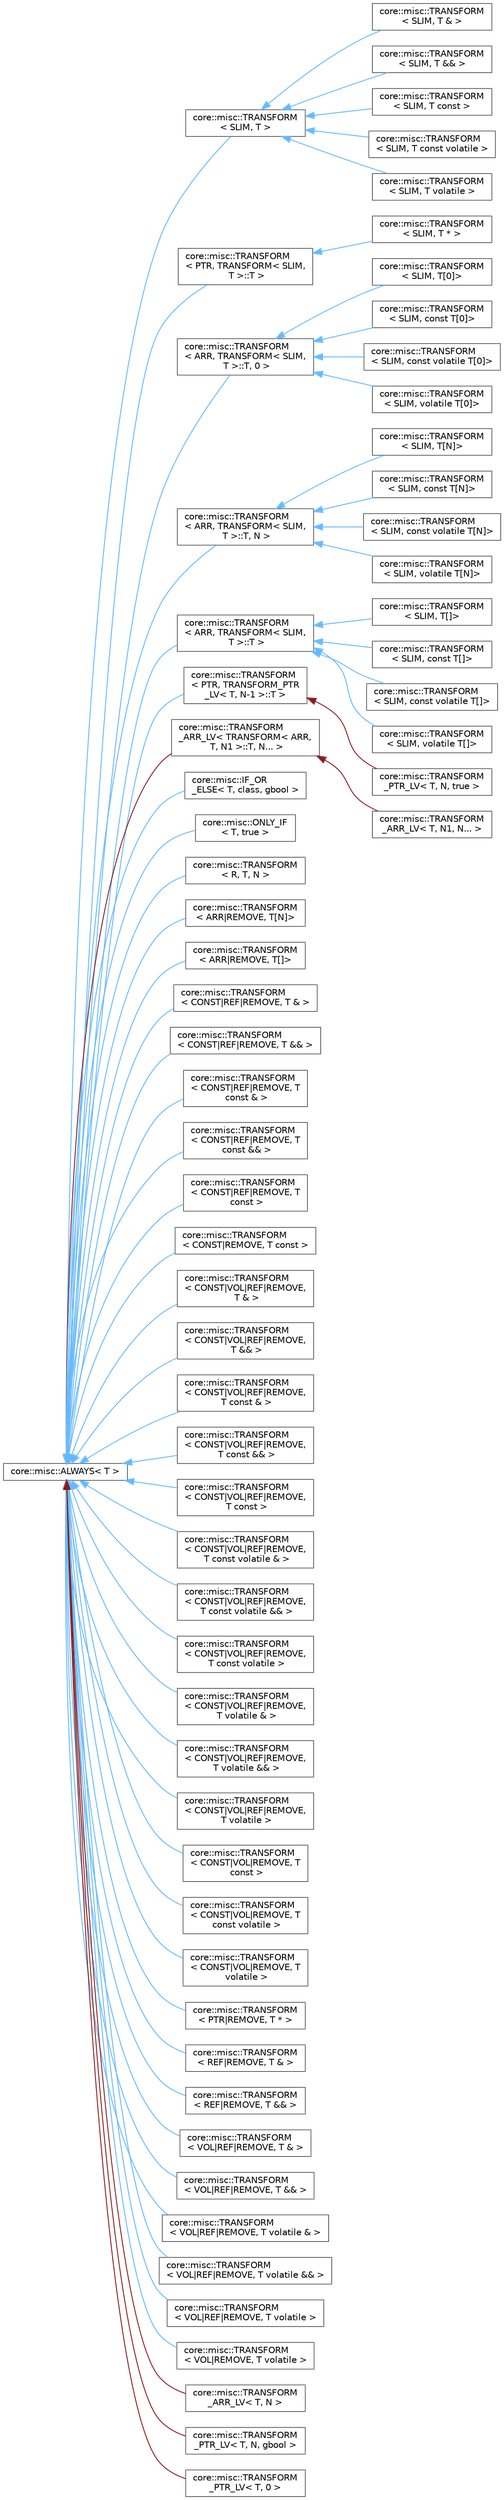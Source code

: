 digraph "Graphical Class Hierarchy"
{
 // INTERACTIVE_SVG=YES
 // LATEX_PDF_SIZE
  bgcolor="transparent";
  edge [fontname=Helvetica,fontsize=10,labelfontname=Helvetica,labelfontsize=10];
  node [fontname=Helvetica,fontsize=10,shape=box,height=0.2,width=0.4];
  rankdir="LR";
  Node0 [id="Node000000",label="core::misc::ALWAYS\< T \>",height=0.2,width=0.4,color="grey40", fillcolor="white", style="filled",URL="$dc/de6/a00167.html",tooltip=" "];
  Node0 -> Node1 [id="edge12_Node000000_Node000001",dir="back",color="steelblue1",style="solid",tooltip=" "];
  Node1 [id="Node000001",label="core::misc::TRANSFORM\l\< SLIM, T \>",height=0.2,width=0.4,color="grey40", fillcolor="white", style="filled",URL="$dc/d52/a00183.html",tooltip=" "];
  Node1 -> Node2 [id="edge13_Node000001_Node000002",dir="back",color="steelblue1",style="solid",tooltip=" "];
  Node2 [id="Node000002",label="core::misc::TRANSFORM\l\< SLIM, T & \>",height=0.2,width=0.4,color="grey40", fillcolor="white", style="filled",URL="$d7/d4f/a00819.html",tooltip=" "];
  Node1 -> Node3 [id="edge14_Node000001_Node000003",dir="back",color="steelblue1",style="solid",tooltip=" "];
  Node3 [id="Node000003",label="core::misc::TRANSFORM\l\< SLIM, T && \>",height=0.2,width=0.4,color="grey40", fillcolor="white", style="filled",URL="$d3/db4/a00823.html",tooltip=" "];
  Node1 -> Node4 [id="edge15_Node000001_Node000004",dir="back",color="steelblue1",style="solid",tooltip=" "];
  Node4 [id="Node000004",label="core::misc::TRANSFORM\l\< SLIM, T const \>",height=0.2,width=0.4,color="grey40", fillcolor="white", style="filled",URL="$df/dc7/a00807.html",tooltip=" "];
  Node1 -> Node5 [id="edge16_Node000001_Node000005",dir="back",color="steelblue1",style="solid",tooltip=" "];
  Node5 [id="Node000005",label="core::misc::TRANSFORM\l\< SLIM, T const volatile \>",height=0.2,width=0.4,color="grey40", fillcolor="white", style="filled",URL="$d8/d2d/a00815.html",tooltip=" "];
  Node1 -> Node6 [id="edge17_Node000001_Node000006",dir="back",color="steelblue1",style="solid",tooltip=" "];
  Node6 [id="Node000006",label="core::misc::TRANSFORM\l\< SLIM, T volatile \>",height=0.2,width=0.4,color="grey40", fillcolor="white", style="filled",URL="$dd/d07/a00811.html",tooltip=" "];
  Node0 -> Node7 [id="edge18_Node000000_Node000007",dir="back",color="steelblue1",style="solid",tooltip=" "];
  Node7 [id="Node000007",label="core::misc::TRANSFORM\l\< PTR, TRANSFORM\< SLIM,\l T \>::T \>",height=0.2,width=0.4,color="grey40", fillcolor="white", style="filled",URL="$dc/d52/a00183.html",tooltip=" "];
  Node7 -> Node8 [id="edge19_Node000007_Node000008",dir="back",color="steelblue1",style="solid",tooltip=" "];
  Node8 [id="Node000008",label="core::misc::TRANSFORM\l\< SLIM, T * \>",height=0.2,width=0.4,color="grey40", fillcolor="white", style="filled",URL="$dc/d1b/a00827.html",tooltip=" "];
  Node0 -> Node9 [id="edge20_Node000000_Node000009",dir="back",color="steelblue1",style="solid",tooltip=" "];
  Node9 [id="Node000009",label="core::misc::TRANSFORM\l\< ARR, TRANSFORM\< SLIM,\l T \>::T, 0 \>",height=0.2,width=0.4,color="grey40", fillcolor="white", style="filled",URL="$dc/d52/a00183.html",tooltip=" "];
  Node9 -> Node10 [id="edge21_Node000009_Node000010",dir="back",color="steelblue1",style="solid",tooltip=" "];
  Node10 [id="Node000010",label="core::misc::TRANSFORM\l\< SLIM, T[0]\>",height=0.2,width=0.4,color="grey40", fillcolor="white", style="filled",URL="$d4/d60/a00847.html",tooltip=" "];
  Node9 -> Node11 [id="edge22_Node000009_Node000011",dir="back",color="steelblue1",style="solid",tooltip=" "];
  Node11 [id="Node000011",label="core::misc::TRANSFORM\l\< SLIM, const T[0]\>",height=0.2,width=0.4,color="grey40", fillcolor="white", style="filled",URL="$df/d4c/a00851.html",tooltip=" "];
  Node9 -> Node12 [id="edge23_Node000009_Node000012",dir="back",color="steelblue1",style="solid",tooltip=" "];
  Node12 [id="Node000012",label="core::misc::TRANSFORM\l\< SLIM, const volatile T[0]\>",height=0.2,width=0.4,color="grey40", fillcolor="white", style="filled",URL="$dc/d8c/a00859.html",tooltip=" "];
  Node9 -> Node13 [id="edge24_Node000009_Node000013",dir="back",color="steelblue1",style="solid",tooltip=" "];
  Node13 [id="Node000013",label="core::misc::TRANSFORM\l\< SLIM, volatile T[0]\>",height=0.2,width=0.4,color="grey40", fillcolor="white", style="filled",URL="$da/de6/a00855.html",tooltip=" "];
  Node0 -> Node14 [id="edge25_Node000000_Node000014",dir="back",color="steelblue1",style="solid",tooltip=" "];
  Node14 [id="Node000014",label="core::misc::TRANSFORM\l\< ARR, TRANSFORM\< SLIM,\l T \>::T, N \>",height=0.2,width=0.4,color="grey40", fillcolor="white", style="filled",URL="$dc/d52/a00183.html",tooltip=" "];
  Node14 -> Node15 [id="edge26_Node000014_Node000015",dir="back",color="steelblue1",style="solid",tooltip=" "];
  Node15 [id="Node000015",label="core::misc::TRANSFORM\l\< SLIM, T[N]\>",height=0.2,width=0.4,color="grey40", fillcolor="white", style="filled",URL="$d7/d49/a00863.html",tooltip=" "];
  Node14 -> Node16 [id="edge27_Node000014_Node000016",dir="back",color="steelblue1",style="solid",tooltip=" "];
  Node16 [id="Node000016",label="core::misc::TRANSFORM\l\< SLIM, const T[N]\>",height=0.2,width=0.4,color="grey40", fillcolor="white", style="filled",URL="$d2/db8/a00867.html",tooltip=" "];
  Node14 -> Node17 [id="edge28_Node000014_Node000017",dir="back",color="steelblue1",style="solid",tooltip=" "];
  Node17 [id="Node000017",label="core::misc::TRANSFORM\l\< SLIM, const volatile T[N]\>",height=0.2,width=0.4,color="grey40", fillcolor="white", style="filled",URL="$d1/d93/a00875.html",tooltip=" "];
  Node14 -> Node18 [id="edge29_Node000014_Node000018",dir="back",color="steelblue1",style="solid",tooltip=" "];
  Node18 [id="Node000018",label="core::misc::TRANSFORM\l\< SLIM, volatile T[N]\>",height=0.2,width=0.4,color="grey40", fillcolor="white", style="filled",URL="$dd/de1/a00871.html",tooltip=" "];
  Node0 -> Node19 [id="edge30_Node000000_Node000019",dir="back",color="steelblue1",style="solid",tooltip=" "];
  Node19 [id="Node000019",label="core::misc::TRANSFORM\l\< ARR, TRANSFORM\< SLIM,\l T \>::T \>",height=0.2,width=0.4,color="grey40", fillcolor="white", style="filled",URL="$dc/d52/a00183.html",tooltip=" "];
  Node19 -> Node20 [id="edge31_Node000019_Node000020",dir="back",color="steelblue1",style="solid",tooltip=" "];
  Node20 [id="Node000020",label="core::misc::TRANSFORM\l\< SLIM, T[]\>",height=0.2,width=0.4,color="grey40", fillcolor="white", style="filled",URL="$d7/d5f/a00831.html",tooltip=" "];
  Node19 -> Node21 [id="edge32_Node000019_Node000021",dir="back",color="steelblue1",style="solid",tooltip=" "];
  Node21 [id="Node000021",label="core::misc::TRANSFORM\l\< SLIM, const T[]\>",height=0.2,width=0.4,color="grey40", fillcolor="white", style="filled",URL="$dd/d70/a00835.html",tooltip=" "];
  Node19 -> Node22 [id="edge33_Node000019_Node000022",dir="back",color="steelblue1",style="solid",tooltip=" "];
  Node22 [id="Node000022",label="core::misc::TRANSFORM\l\< SLIM, const volatile T[]\>",height=0.2,width=0.4,color="grey40", fillcolor="white", style="filled",URL="$dc/d22/a00843.html",tooltip=" "];
  Node19 -> Node23 [id="edge34_Node000019_Node000023",dir="back",color="steelblue1",style="solid",tooltip=" "];
  Node23 [id="Node000023",label="core::misc::TRANSFORM\l\< SLIM, volatile T[]\>",height=0.2,width=0.4,color="grey40", fillcolor="white", style="filled",URL="$df/de8/a00839.html",tooltip=" "];
  Node0 -> Node24 [id="edge35_Node000000_Node000024",dir="back",color="steelblue1",style="solid",tooltip=" "];
  Node24 [id="Node000024",label="core::misc::TRANSFORM\l\< PTR, TRANSFORM_PTR\l_LV\< T, N-1 \>::T \>",height=0.2,width=0.4,color="grey40", fillcolor="white", style="filled",URL="$dc/d52/a00183.html",tooltip=" "];
  Node24 -> Node25 [id="edge36_Node000024_Node000025",dir="back",color="firebrick4",style="solid",tooltip=" "];
  Node25 [id="Node000025",label="core::misc::TRANSFORM\l_PTR_LV\< T, N, true \>",height=0.2,width=0.4,color="grey40", fillcolor="white", style="filled",URL="$d3/d29/a00419.html",tooltip=" "];
  Node0 -> Node26 [id="edge37_Node000000_Node000026",dir="back",color="firebrick4",style="solid",tooltip=" "];
  Node26 [id="Node000026",label="core::misc::TRANSFORM\l_ARR_LV\< TRANSFORM\< ARR,\l T, N1 \>::T, N... \>",height=0.2,width=0.4,color="grey40", fillcolor="white", style="filled",URL="$d1/d05/a00423.html",tooltip=" "];
  Node26 -> Node27 [id="edge38_Node000026_Node000027",dir="back",color="firebrick4",style="solid",tooltip=" "];
  Node27 [id="Node000027",label="core::misc::TRANSFORM\l_ARR_LV\< T, N1, N... \>",height=0.2,width=0.4,color="grey40", fillcolor="white", style="filled",URL="$df/d70/a00431.html",tooltip=" "];
  Node0 -> Node28 [id="edge39_Node000000_Node000028",dir="back",color="steelblue1",style="solid",tooltip=" "];
  Node28 [id="Node000028",label="core::misc::IF_OR\l_ELSE\< T, class, gbool \>",height=0.2,width=0.4,color="grey40", fillcolor="white", style="filled",URL="$df/d6f/a00623.html",tooltip=" "];
  Node0 -> Node29 [id="edge40_Node000000_Node000029",dir="back",color="steelblue1",style="solid",tooltip=" "];
  Node29 [id="Node000029",label="core::misc::ONLY_IF\l\< T, true \>",height=0.2,width=0.4,color="grey40", fillcolor="white", style="filled",URL="$d4/d10/a00635.html",tooltip=" "];
  Node0 -> Node30 [id="edge41_Node000000_Node000030",dir="back",color="steelblue1",style="solid",tooltip=" "];
  Node30 [id="Node000030",label="core::misc::TRANSFORM\l\< R, T, N \>",height=0.2,width=0.4,color="grey40", fillcolor="white", style="filled",URL="$dc/d52/a00183.html",tooltip=" "];
  Node0 -> Node31 [id="edge42_Node000000_Node000031",dir="back",color="steelblue1",style="solid",tooltip=" "];
  Node31 [id="Node000031",label="core::misc::TRANSFORM\l\< ARR\|REMOVE, T[N]\>",height=0.2,width=0.4,color="grey40", fillcolor="white", style="filled",URL="$d2/d91/a00459.html",tooltip=" "];
  Node0 -> Node32 [id="edge43_Node000000_Node000032",dir="back",color="steelblue1",style="solid",tooltip=" "];
  Node32 [id="Node000032",label="core::misc::TRANSFORM\l\< ARR\|REMOVE, T[]\>",height=0.2,width=0.4,color="grey40", fillcolor="white", style="filled",URL="$dd/d63/a00455.html",tooltip=" "];
  Node0 -> Node33 [id="edge44_Node000000_Node000033",dir="back",color="steelblue1",style="solid",tooltip=" "];
  Node33 [id="Node000033",label="core::misc::TRANSFORM\l\< CONST\|REF\|REMOVE, T & \>",height=0.2,width=0.4,color="grey40", fillcolor="white", style="filled",URL="$d2/d82/a00279.html",tooltip=" "];
  Node0 -> Node34 [id="edge45_Node000000_Node000034",dir="back",color="steelblue1",style="solid",tooltip=" "];
  Node34 [id="Node000034",label="core::misc::TRANSFORM\l\< CONST\|REF\|REMOVE, T && \>",height=0.2,width=0.4,color="grey40", fillcolor="white", style="filled",URL="$dd/dfe/a00283.html",tooltip=" "];
  Node0 -> Node35 [id="edge46_Node000000_Node000035",dir="back",color="steelblue1",style="solid",tooltip=" "];
  Node35 [id="Node000035",label="core::misc::TRANSFORM\l\< CONST\|REF\|REMOVE, T\l const & \>",height=0.2,width=0.4,color="grey40", fillcolor="white", style="filled",URL="$d6/d7f/a00287.html",tooltip=" "];
  Node0 -> Node36 [id="edge47_Node000000_Node000036",dir="back",color="steelblue1",style="solid",tooltip=" "];
  Node36 [id="Node000036",label="core::misc::TRANSFORM\l\< CONST\|REF\|REMOVE, T\l const && \>",height=0.2,width=0.4,color="grey40", fillcolor="white", style="filled",URL="$da/dd4/a00291.html",tooltip=" "];
  Node0 -> Node37 [id="edge48_Node000000_Node000037",dir="back",color="steelblue1",style="solid",tooltip=" "];
  Node37 [id="Node000037",label="core::misc::TRANSFORM\l\< CONST\|REF\|REMOVE, T\l const \>",height=0.2,width=0.4,color="grey40", fillcolor="white", style="filled",URL="$d3/d5e/a00275.html",tooltip=" "];
  Node0 -> Node38 [id="edge49_Node000000_Node000038",dir="back",color="steelblue1",style="solid",tooltip=" "];
  Node38 [id="Node000038",label="core::misc::TRANSFORM\l\< CONST\|REMOVE, T const \>",height=0.2,width=0.4,color="grey40", fillcolor="white", style="filled",URL="$d8/d72/a00199.html",tooltip=" "];
  Node0 -> Node39 [id="edge50_Node000000_Node000039",dir="back",color="steelblue1",style="solid",tooltip=" "];
  Node39 [id="Node000039",label="core::misc::TRANSFORM\l\< CONST\|VOL\|REF\|REMOVE,\l T & \>",height=0.2,width=0.4,color="grey40", fillcolor="white", style="filled",URL="$d0/d01/a00339.html",tooltip=" "];
  Node0 -> Node40 [id="edge51_Node000000_Node000040",dir="back",color="steelblue1",style="solid",tooltip=" "];
  Node40 [id="Node000040",label="core::misc::TRANSFORM\l\< CONST\|VOL\|REF\|REMOVE,\l T && \>",height=0.2,width=0.4,color="grey40", fillcolor="white", style="filled",URL="$d0/dc5/a00343.html",tooltip=" "];
  Node0 -> Node41 [id="edge52_Node000000_Node000041",dir="back",color="steelblue1",style="solid",tooltip=" "];
  Node41 [id="Node000041",label="core::misc::TRANSFORM\l\< CONST\|VOL\|REF\|REMOVE,\l T const & \>",height=0.2,width=0.4,color="grey40", fillcolor="white", style="filled",URL="$d1/dc6/a00347.html",tooltip=" "];
  Node0 -> Node42 [id="edge53_Node000000_Node000042",dir="back",color="steelblue1",style="solid",tooltip=" "];
  Node42 [id="Node000042",label="core::misc::TRANSFORM\l\< CONST\|VOL\|REF\|REMOVE,\l T const && \>",height=0.2,width=0.4,color="grey40", fillcolor="white", style="filled",URL="$d3/dc9/a00355.html",tooltip=" "];
  Node0 -> Node43 [id="edge54_Node000000_Node000043",dir="back",color="steelblue1",style="solid",tooltip=" "];
  Node43 [id="Node000043",label="core::misc::TRANSFORM\l\< CONST\|VOL\|REF\|REMOVE,\l T const \>",height=0.2,width=0.4,color="grey40", fillcolor="white", style="filled",URL="$d8/df7/a00331.html",tooltip=" "];
  Node0 -> Node44 [id="edge55_Node000000_Node000044",dir="back",color="steelblue1",style="solid",tooltip=" "];
  Node44 [id="Node000044",label="core::misc::TRANSFORM\l\< CONST\|VOL\|REF\|REMOVE,\l T const volatile & \>",height=0.2,width=0.4,color="grey40", fillcolor="white", style="filled",URL="$df/dc2/a00367.html",tooltip=" "];
  Node0 -> Node45 [id="edge56_Node000000_Node000045",dir="back",color="steelblue1",style="solid",tooltip=" "];
  Node45 [id="Node000045",label="core::misc::TRANSFORM\l\< CONST\|VOL\|REF\|REMOVE,\l T const volatile && \>",height=0.2,width=0.4,color="grey40", fillcolor="white", style="filled",URL="$d6/d80/a00371.html",tooltip=" "];
  Node0 -> Node46 [id="edge57_Node000000_Node000046",dir="back",color="steelblue1",style="solid",tooltip=" "];
  Node46 [id="Node000046",label="core::misc::TRANSFORM\l\< CONST\|VOL\|REF\|REMOVE,\l T const volatile \>",height=0.2,width=0.4,color="grey40", fillcolor="white", style="filled",URL="$d9/d9b/a00363.html",tooltip=" "];
  Node0 -> Node47 [id="edge58_Node000000_Node000047",dir="back",color="steelblue1",style="solid",tooltip=" "];
  Node47 [id="Node000047",label="core::misc::TRANSFORM\l\< CONST\|VOL\|REF\|REMOVE,\l T volatile & \>",height=0.2,width=0.4,color="grey40", fillcolor="white", style="filled",URL="$d0/d48/a00351.html",tooltip=" "];
  Node0 -> Node48 [id="edge59_Node000000_Node000048",dir="back",color="steelblue1",style="solid",tooltip=" "];
  Node48 [id="Node000048",label="core::misc::TRANSFORM\l\< CONST\|VOL\|REF\|REMOVE,\l T volatile && \>",height=0.2,width=0.4,color="grey40", fillcolor="white", style="filled",URL="$d4/def/a00359.html",tooltip=" "];
  Node0 -> Node49 [id="edge60_Node000000_Node000049",dir="back",color="steelblue1",style="solid",tooltip=" "];
  Node49 [id="Node000049",label="core::misc::TRANSFORM\l\< CONST\|VOL\|REF\|REMOVE,\l T volatile \>",height=0.2,width=0.4,color="grey40", fillcolor="white", style="filled",URL="$df/d91/a00335.html",tooltip=" "];
  Node0 -> Node50 [id="edge61_Node000000_Node000050",dir="back",color="steelblue1",style="solid",tooltip=" "];
  Node50 [id="Node000050",label="core::misc::TRANSFORM\l\< CONST\|VOL\|REMOVE, T\l const \>",height=0.2,width=0.4,color="grey40", fillcolor="white", style="filled",URL="$d4/d04/a00255.html",tooltip=" "];
  Node0 -> Node51 [id="edge62_Node000000_Node000051",dir="back",color="steelblue1",style="solid",tooltip=" "];
  Node51 [id="Node000051",label="core::misc::TRANSFORM\l\< CONST\|VOL\|REMOVE, T\l const volatile \>",height=0.2,width=0.4,color="grey40", fillcolor="white", style="filled",URL="$df/da9/a00263.html",tooltip=" "];
  Node0 -> Node52 [id="edge63_Node000000_Node000052",dir="back",color="steelblue1",style="solid",tooltip=" "];
  Node52 [id="Node000052",label="core::misc::TRANSFORM\l\< CONST\|VOL\|REMOVE, T\l volatile \>",height=0.2,width=0.4,color="grey40", fillcolor="white", style="filled",URL="$d0/d2f/a00259.html",tooltip=" "];
  Node0 -> Node53 [id="edge64_Node000000_Node000053",dir="back",color="steelblue1",style="solid",tooltip=" "];
  Node53 [id="Node000053",label="core::misc::TRANSFORM\l\< PTR\|REMOVE, T * \>",height=0.2,width=0.4,color="grey40", fillcolor="white", style="filled",URL="$d0/da0/a00403.html",tooltip=" "];
  Node0 -> Node54 [id="edge65_Node000000_Node000054",dir="back",color="steelblue1",style="solid",tooltip=" "];
  Node54 [id="Node000054",label="core::misc::TRANSFORM\l\< REF\|REMOVE, T & \>",height=0.2,width=0.4,color="grey40", fillcolor="white", style="filled",URL="$d6/d82/a00243.html",tooltip=" "];
  Node0 -> Node55 [id="edge66_Node000000_Node000055",dir="back",color="steelblue1",style="solid",tooltip=" "];
  Node55 [id="Node000055",label="core::misc::TRANSFORM\l\< REF\|REMOVE, T && \>",height=0.2,width=0.4,color="grey40", fillcolor="white", style="filled",URL="$d0/d1f/a00247.html",tooltip=" "];
  Node0 -> Node56 [id="edge67_Node000000_Node000056",dir="back",color="steelblue1",style="solid",tooltip=" "];
  Node56 [id="Node000056",label="core::misc::TRANSFORM\l\< VOL\|REF\|REMOVE, T & \>",height=0.2,width=0.4,color="grey40", fillcolor="white", style="filled",URL="$d0/da2/a00307.html",tooltip=" "];
  Node0 -> Node57 [id="edge68_Node000000_Node000057",dir="back",color="steelblue1",style="solid",tooltip=" "];
  Node57 [id="Node000057",label="core::misc::TRANSFORM\l\< VOL\|REF\|REMOVE, T && \>",height=0.2,width=0.4,color="grey40", fillcolor="white", style="filled",URL="$d1/d5d/a00311.html",tooltip=" "];
  Node0 -> Node58 [id="edge69_Node000000_Node000058",dir="back",color="steelblue1",style="solid",tooltip=" "];
  Node58 [id="Node000058",label="core::misc::TRANSFORM\l\< VOL\|REF\|REMOVE, T volatile & \>",height=0.2,width=0.4,color="grey40", fillcolor="white", style="filled",URL="$d4/d6f/a00315.html",tooltip=" "];
  Node0 -> Node59 [id="edge70_Node000000_Node000059",dir="back",color="steelblue1",style="solid",tooltip=" "];
  Node59 [id="Node000059",label="core::misc::TRANSFORM\l\< VOL\|REF\|REMOVE, T volatile && \>",height=0.2,width=0.4,color="grey40", fillcolor="white", style="filled",URL="$de/dab/a00319.html",tooltip=" "];
  Node0 -> Node60 [id="edge71_Node000000_Node000060",dir="back",color="steelblue1",style="solid",tooltip=" "];
  Node60 [id="Node000060",label="core::misc::TRANSFORM\l\< VOL\|REF\|REMOVE, T volatile \>",height=0.2,width=0.4,color="grey40", fillcolor="white", style="filled",URL="$dc/d0f/a00303.html",tooltip=" "];
  Node0 -> Node61 [id="edge72_Node000000_Node000061",dir="back",color="steelblue1",style="solid",tooltip=" "];
  Node61 [id="Node000061",label="core::misc::TRANSFORM\l\< VOL\|REMOVE, T volatile \>",height=0.2,width=0.4,color="grey40", fillcolor="white", style="filled",URL="$dd/ded/a00211.html",tooltip=" "];
  Node0 -> Node62 [id="edge73_Node000000_Node000062",dir="back",color="firebrick4",style="solid",tooltip=" "];
  Node62 [id="Node000062",label="core::misc::TRANSFORM\l_ARR_LV\< T, N \>",height=0.2,width=0.4,color="grey40", fillcolor="white", style="filled",URL="$d1/d05/a00423.html",tooltip=" "];
  Node0 -> Node63 [id="edge74_Node000000_Node000063",dir="back",color="firebrick4",style="solid",tooltip=" "];
  Node63 [id="Node000063",label="core::misc::TRANSFORM\l_PTR_LV\< T, N, gbool \>",height=0.2,width=0.4,color="grey40", fillcolor="white", style="filled",URL="$d1/d98/a00407.html",tooltip=" "];
  Node0 -> Node64 [id="edge75_Node000000_Node000064",dir="back",color="firebrick4",style="solid",tooltip=" "];
  Node64 [id="Node000064",label="core::misc::TRANSFORM\l_PTR_LV\< T, 0 \>",height=0.2,width=0.4,color="grey40", fillcolor="white", style="filled",URL="$d2/db6/a00411.html",tooltip=" "];
}
